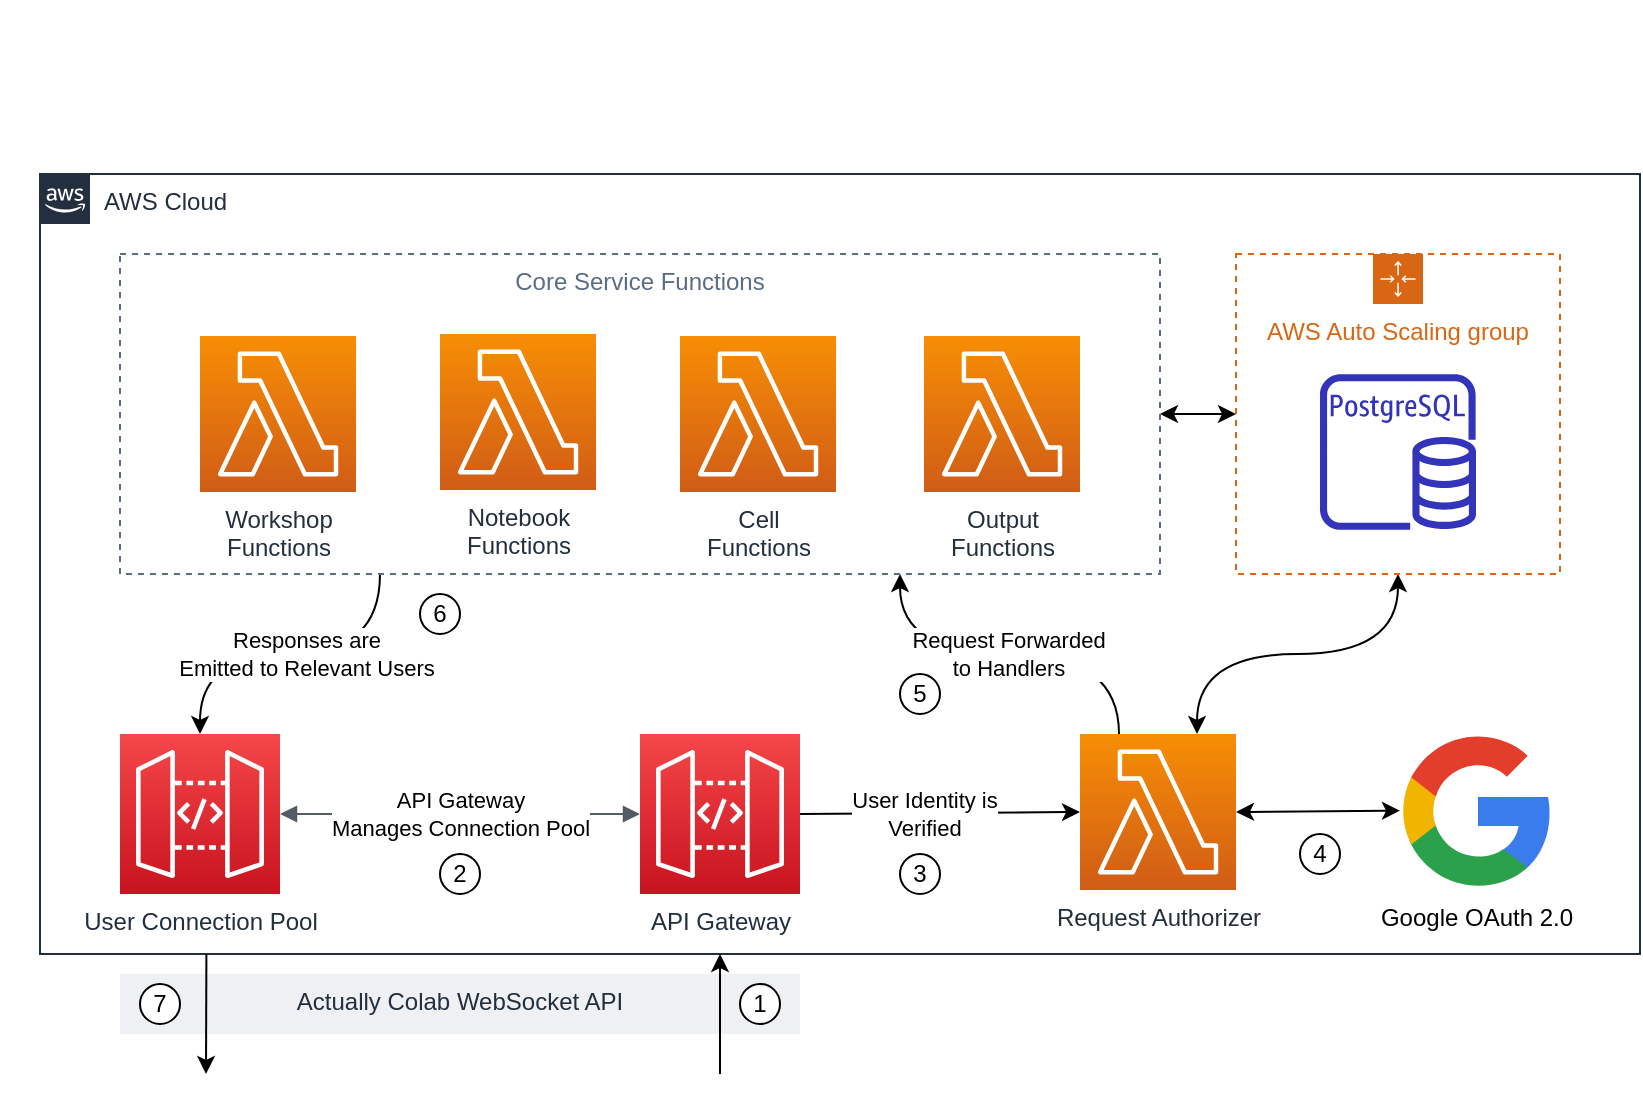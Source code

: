 <mxfile version="14.5.10" type="device"><diagram id="cEhZISB68_TKUA8c-FyD" name="Page-1"><mxGraphModel dx="1466" dy="1129" grid="1" gridSize="10" guides="1" tooltips="1" connect="1" arrows="1" fold="1" page="1" pageScale="1" pageWidth="850" pageHeight="1100" math="0" shadow="0"><root><mxCell id="0"/><mxCell id="1" parent="0"/><mxCell id="YKv9HXyOsHswXCRgcZxs-1" value="AWS Cloud" style="points=[[0,0],[0.25,0],[0.5,0],[0.75,0],[1,0],[1,0.25],[1,0.5],[1,0.75],[1,1],[0.75,1],[0.5,1],[0.25,1],[0,1],[0,0.75],[0,0.5],[0,0.25]];outlineConnect=0;gradientColor=none;html=1;whiteSpace=wrap;fontSize=12;fontStyle=0;shape=mxgraph.aws4.group;grIcon=mxgraph.aws4.group_aws_cloud_alt;strokeColor=#232F3E;fillColor=none;verticalAlign=top;align=left;spacingLeft=30;fontColor=#232F3E;dashed=0;" vertex="1" parent="1"><mxGeometry x="26" y="120" width="800" height="390" as="geometry"/></mxCell><mxCell id="YKv9HXyOsHswXCRgcZxs-2" value="API Gateway" style="points=[[0,0,0],[0.25,0,0],[0.5,0,0],[0.75,0,0],[1,0,0],[0,1,0],[0.25,1,0],[0.5,1,0],[0.75,1,0],[1,1,0],[0,0.25,0],[0,0.5,0],[0,0.75,0],[1,0.25,0],[1,0.5,0],[1,0.75,0]];outlineConnect=0;fontColor=#232F3E;gradientColor=#F54749;gradientDirection=north;fillColor=#C7131F;strokeColor=#ffffff;dashed=0;verticalLabelPosition=bottom;verticalAlign=top;align=center;html=1;fontSize=12;fontStyle=0;aspect=fixed;shape=mxgraph.aws4.resourceIcon;resIcon=mxgraph.aws4.api_gateway;" vertex="1" parent="1"><mxGeometry x="326" y="400" width="80" height="80" as="geometry"/></mxCell><mxCell id="YKv9HXyOsHswXCRgcZxs-25" style="edgeStyle=orthogonalEdgeStyle;rounded=0;orthogonalLoop=1;jettySize=auto;html=1;exitX=0.25;exitY=0;exitDx=0;exitDy=0;exitPerimeter=0;entryX=0.75;entryY=1;entryDx=0;entryDy=0;curved=1;" edge="1" parent="1" source="YKv9HXyOsHswXCRgcZxs-7" target="YKv9HXyOsHswXCRgcZxs-9"><mxGeometry relative="1" as="geometry"/></mxCell><mxCell id="YKv9HXyOsHswXCRgcZxs-53" value="Request Forwarded&lt;br&gt;to Handlers" style="edgeLabel;html=1;align=center;verticalAlign=middle;resizable=0;points=[];" vertex="1" connectable="0" parent="YKv9HXyOsHswXCRgcZxs-25"><mxGeometry x="0.008" relative="1" as="geometry"><mxPoint as="offset"/></mxGeometry></mxCell><mxCell id="YKv9HXyOsHswXCRgcZxs-7" value="Request Authorizer" style="points=[[0,0,0],[0.25,0,0],[0.5,0,0],[0.75,0,0],[1,0,0],[0,1,0],[0.25,1,0],[0.5,1,0],[0.75,1,0],[1,1,0],[0,0.25,0],[0,0.5,0],[0,0.75,0],[1,0.25,0],[1,0.5,0],[1,0.75,0]];outlineConnect=0;fontColor=#232F3E;gradientColor=#F78E04;gradientDirection=north;fillColor=#D05C17;strokeColor=#ffffff;dashed=0;verticalLabelPosition=bottom;verticalAlign=top;align=center;html=1;fontSize=12;fontStyle=0;aspect=fixed;shape=mxgraph.aws4.resourceIcon;resIcon=mxgraph.aws4.lambda;" vertex="1" parent="1"><mxGeometry x="546" y="400" width="78" height="78" as="geometry"/></mxCell><mxCell id="YKv9HXyOsHswXCRgcZxs-8" value="" style="endArrow=classic;html=1;exitX=1;exitY=0.5;exitDx=0;exitDy=0;exitPerimeter=0;entryX=0;entryY=0.5;entryDx=0;entryDy=0;entryPerimeter=0;" edge="1" parent="1" source="YKv9HXyOsHswXCRgcZxs-2" target="YKv9HXyOsHswXCRgcZxs-7"><mxGeometry width="50" height="50" relative="1" as="geometry"><mxPoint x="476" y="480" as="sourcePoint"/><mxPoint x="526" y="430" as="targetPoint"/></mxGeometry></mxCell><mxCell id="YKv9HXyOsHswXCRgcZxs-50" value="User Identity is&lt;br&gt;Verified" style="edgeLabel;html=1;align=center;verticalAlign=middle;resizable=0;points=[];" vertex="1" connectable="0" parent="YKv9HXyOsHswXCRgcZxs-8"><mxGeometry x="0.267" y="1" relative="1" as="geometry"><mxPoint x="-27" y="1" as="offset"/></mxGeometry></mxCell><mxCell id="YKv9HXyOsHswXCRgcZxs-26" style="edgeStyle=orthogonalEdgeStyle;rounded=0;orthogonalLoop=1;jettySize=auto;html=1;exitX=0.25;exitY=1;exitDx=0;exitDy=0;curved=1;entryX=0.5;entryY=0;entryDx=0;entryDy=0;entryPerimeter=0;" edge="1" parent="1" source="YKv9HXyOsHswXCRgcZxs-9" target="YKv9HXyOsHswXCRgcZxs-46"><mxGeometry relative="1" as="geometry"><mxPoint x="196" y="399" as="targetPoint"/></mxGeometry></mxCell><mxCell id="YKv9HXyOsHswXCRgcZxs-54" value="Responses are&lt;br&gt;Emitted to Relevant Users" style="edgeLabel;html=1;align=center;verticalAlign=middle;resizable=0;points=[];" vertex="1" connectable="0" parent="YKv9HXyOsHswXCRgcZxs-26"><mxGeometry x="-0.094" relative="1" as="geometry"><mxPoint as="offset"/></mxGeometry></mxCell><mxCell id="YKv9HXyOsHswXCRgcZxs-19" value="Google OAuth 2.0" style="dashed=0;outlineConnect=0;html=1;align=center;labelPosition=center;verticalLabelPosition=bottom;verticalAlign=top;shape=mxgraph.weblogos.google" vertex="1" parent="1"><mxGeometry x="706" y="398" width="75.16" height="80" as="geometry"/></mxCell><mxCell id="YKv9HXyOsHswXCRgcZxs-20" value="" style="endArrow=classic;startArrow=classic;html=1;entryX=1;entryY=0.5;entryDx=0;entryDy=0;entryPerimeter=0;" edge="1" parent="1" source="YKv9HXyOsHswXCRgcZxs-19" target="YKv9HXyOsHswXCRgcZxs-7"><mxGeometry width="50" height="50" relative="1" as="geometry"><mxPoint x="386" y="600" as="sourcePoint"/><mxPoint x="436" y="550" as="targetPoint"/></mxGeometry></mxCell><mxCell id="YKv9HXyOsHswXCRgcZxs-35" value="" style="endArrow=classic;startArrow=classic;html=1;exitX=0.75;exitY=0;exitDx=0;exitDy=0;exitPerimeter=0;edgeStyle=orthogonalEdgeStyle;curved=1;entryX=0.5;entryY=1;entryDx=0;entryDy=0;" edge="1" parent="1" source="YKv9HXyOsHswXCRgcZxs-7" target="YKv9HXyOsHswXCRgcZxs-40"><mxGeometry width="50" height="50" relative="1" as="geometry"><mxPoint x="386" y="600" as="sourcePoint"/><mxPoint x="705" y="240" as="targetPoint"/></mxGeometry></mxCell><mxCell id="YKv9HXyOsHswXCRgcZxs-41" value="" style="endArrow=classic;startArrow=classic;html=1;entryX=0;entryY=0.5;entryDx=0;entryDy=0;exitX=1;exitY=0.5;exitDx=0;exitDy=0;" edge="1" parent="1" source="YKv9HXyOsHswXCRgcZxs-9" target="YKv9HXyOsHswXCRgcZxs-40"><mxGeometry width="50" height="50" relative="1" as="geometry"><mxPoint x="386" y="600" as="sourcePoint"/><mxPoint x="436" y="550" as="targetPoint"/></mxGeometry></mxCell><mxCell id="YKv9HXyOsHswXCRgcZxs-43" value="" style="html=1;endArrow=block;elbow=vertical;startArrow=block;startFill=1;endFill=1;strokeColor=#545B64;rounded=0;entryX=0;entryY=0.5;entryDx=0;entryDy=0;entryPerimeter=0;exitX=1;exitY=0.5;exitDx=0;exitDy=0;exitPerimeter=0;" edge="1" parent="1" source="YKv9HXyOsHswXCRgcZxs-46" target="YKv9HXyOsHswXCRgcZxs-2"><mxGeometry width="100" relative="1" as="geometry"><mxPoint x="235.923" y="439.266" as="sourcePoint"/><mxPoint x="326" y="439" as="targetPoint"/></mxGeometry></mxCell><mxCell id="YKv9HXyOsHswXCRgcZxs-51" value="API Gateway&lt;br&gt;Manages Connection Pool" style="edgeLabel;html=1;align=center;verticalAlign=middle;resizable=0;points=[];" vertex="1" connectable="0" parent="YKv9HXyOsHswXCRgcZxs-43"><mxGeometry x="-0.183" relative="1" as="geometry"><mxPoint x="16" as="offset"/></mxGeometry></mxCell><mxCell id="YKv9HXyOsHswXCRgcZxs-44" value="" style="group" vertex="1" connectable="0" parent="1"><mxGeometry x="624" y="160" width="162" height="160" as="geometry"/></mxCell><mxCell id="YKv9HXyOsHswXCRgcZxs-40" value="AWS Auto Scaling group" style="points=[[0,0],[0.25,0],[0.5,0],[0.75,0],[1,0],[1,0.25],[1,0.5],[1,0.75],[1,1],[0.75,1],[0.5,1],[0.25,1],[0,1],[0,0.75],[0,0.5],[0,0.25]];outlineConnect=0;gradientColor=none;html=1;whiteSpace=wrap;fontSize=12;fontStyle=0;shape=mxgraph.aws4.groupCenter;grIcon=mxgraph.aws4.group_auto_scaling_group;grStroke=1;strokeColor=#D86613;fillColor=none;verticalAlign=top;align=center;fontColor=#D86613;dashed=1;spacingTop=25;" vertex="1" parent="YKv9HXyOsHswXCRgcZxs-44"><mxGeometry width="162" height="160" as="geometry"/></mxCell><mxCell id="YKv9HXyOsHswXCRgcZxs-42" value="" style="outlineConnect=0;fontColor=#232F3E;gradientColor=none;fillColor=#3334B9;strokeColor=none;dashed=0;verticalLabelPosition=bottom;verticalAlign=top;align=center;html=1;fontSize=12;fontStyle=0;aspect=fixed;pointerEvents=1;shape=mxgraph.aws4.rds_postgresql_instance;" vertex="1" parent="YKv9HXyOsHswXCRgcZxs-44"><mxGeometry x="42" y="60" width="78" height="78" as="geometry"/></mxCell><mxCell id="YKv9HXyOsHswXCRgcZxs-45" value="" style="group" vertex="1" connectable="0" parent="1"><mxGeometry x="66" y="160" width="520" height="160" as="geometry"/></mxCell><mxCell id="YKv9HXyOsHswXCRgcZxs-9" value="Core Service Functions" style="fillColor=none;strokeColor=#5A6C86;dashed=1;verticalAlign=top;fontStyle=0;fontColor=#5A6C86;" vertex="1" parent="YKv9HXyOsHswXCRgcZxs-45"><mxGeometry width="520" height="160" as="geometry"/></mxCell><mxCell id="YKv9HXyOsHswXCRgcZxs-10" value="Workshop&lt;br&gt;Functions" style="points=[[0,0,0],[0.25,0,0],[0.5,0,0],[0.75,0,0],[1,0,0],[0,1,0],[0.25,1,0],[0.5,1,0],[0.75,1,0],[1,1,0],[0,0.25,0],[0,0.5,0],[0,0.75,0],[1,0.25,0],[1,0.5,0],[1,0.75,0]];outlineConnect=0;fontColor=#232F3E;gradientColor=#F78E04;gradientDirection=north;fillColor=#D05C17;strokeColor=#ffffff;dashed=0;verticalLabelPosition=bottom;verticalAlign=top;align=center;html=1;fontSize=12;fontStyle=0;aspect=fixed;shape=mxgraph.aws4.resourceIcon;resIcon=mxgraph.aws4.lambda;" vertex="1" parent="YKv9HXyOsHswXCRgcZxs-45"><mxGeometry x="40" y="41" width="78" height="78" as="geometry"/></mxCell><mxCell id="YKv9HXyOsHswXCRgcZxs-11" value="Notebook &lt;br&gt;Functions" style="points=[[0,0,0],[0.25,0,0],[0.5,0,0],[0.75,0,0],[1,0,0],[0,1,0],[0.25,1,0],[0.5,1,0],[0.75,1,0],[1,1,0],[0,0.25,0],[0,0.5,0],[0,0.75,0],[1,0.25,0],[1,0.5,0],[1,0.75,0]];outlineConnect=0;fontColor=#232F3E;gradientColor=#F78E04;gradientDirection=north;fillColor=#D05C17;strokeColor=#ffffff;dashed=0;verticalLabelPosition=bottom;verticalAlign=top;align=center;html=1;fontSize=12;fontStyle=0;aspect=fixed;shape=mxgraph.aws4.resourceIcon;resIcon=mxgraph.aws4.lambda;" vertex="1" parent="YKv9HXyOsHswXCRgcZxs-45"><mxGeometry x="160" y="40" width="78" height="78" as="geometry"/></mxCell><mxCell id="YKv9HXyOsHswXCRgcZxs-12" value="Cell&lt;br&gt;Functions" style="points=[[0,0,0],[0.25,0,0],[0.5,0,0],[0.75,0,0],[1,0,0],[0,1,0],[0.25,1,0],[0.5,1,0],[0.75,1,0],[1,1,0],[0,0.25,0],[0,0.5,0],[0,0.75,0],[1,0.25,0],[1,0.5,0],[1,0.75,0]];outlineConnect=0;fontColor=#232F3E;gradientColor=#F78E04;gradientDirection=north;fillColor=#D05C17;strokeColor=#ffffff;dashed=0;verticalLabelPosition=bottom;verticalAlign=top;align=center;html=1;fontSize=12;fontStyle=0;aspect=fixed;shape=mxgraph.aws4.resourceIcon;resIcon=mxgraph.aws4.lambda;" vertex="1" parent="YKv9HXyOsHswXCRgcZxs-45"><mxGeometry x="280" y="41" width="78" height="78" as="geometry"/></mxCell><mxCell id="YKv9HXyOsHswXCRgcZxs-18" value="Output&lt;br&gt;Functions" style="points=[[0,0,0],[0.25,0,0],[0.5,0,0],[0.75,0,0],[1,0,0],[0,1,0],[0.25,1,0],[0.5,1,0],[0.75,1,0],[1,1,0],[0,0.25,0],[0,0.5,0],[0,0.75,0],[1,0.25,0],[1,0.5,0],[1,0.75,0]];outlineConnect=0;fontColor=#232F3E;gradientColor=#F78E04;gradientDirection=north;fillColor=#D05C17;strokeColor=#ffffff;dashed=0;verticalLabelPosition=bottom;verticalAlign=top;align=center;html=1;fontSize=12;fontStyle=0;aspect=fixed;shape=mxgraph.aws4.resourceIcon;resIcon=mxgraph.aws4.lambda;" vertex="1" parent="YKv9HXyOsHswXCRgcZxs-45"><mxGeometry x="402" y="41" width="78" height="78" as="geometry"/></mxCell><mxCell id="YKv9HXyOsHswXCRgcZxs-46" value="User Connection Pool" style="points=[[0,0,0],[0.25,0,0],[0.5,0,0],[0.75,0,0],[1,0,0],[0,1,0],[0.25,1,0],[0.5,1,0],[0.75,1,0],[1,1,0],[0,0.25,0],[0,0.5,0],[0,0.75,0],[1,0.25,0],[1,0.5,0],[1,0.75,0]];outlineConnect=0;fontColor=#232F3E;gradientColor=#F54749;gradientDirection=north;fillColor=#C7131F;strokeColor=#ffffff;dashed=0;verticalLabelPosition=bottom;verticalAlign=top;align=center;html=1;fontSize=12;fontStyle=0;aspect=fixed;shape=mxgraph.aws4.resourceIcon;resIcon=mxgraph.aws4.api_gateway;" vertex="1" parent="1"><mxGeometry x="66" y="400" width="80" height="80" as="geometry"/></mxCell><mxCell id="YKv9HXyOsHswXCRgcZxs-49" value="Actually Colab WebSocket API" style="fillColor=#EFF0F3;strokeColor=none;dashed=0;verticalAlign=top;fontStyle=0;fontColor=#232F3D;" vertex="1" parent="1"><mxGeometry x="66" y="520" width="340" height="30" as="geometry"/></mxCell><mxCell id="YKv9HXyOsHswXCRgcZxs-55" value="" style="shape=image;verticalLabelPosition=bottom;labelBackgroundColor=#ffffff;verticalAlign=top;aspect=fixed;imageAspect=0;image=https://raw.githubusercontent.com/actually-colab/desktop/master/.readme/img/header.png;" vertex="1" parent="1"><mxGeometry x="6" y="33" width="520" height="87" as="geometry"/></mxCell><mxCell id="YKv9HXyOsHswXCRgcZxs-59" value="" style="endArrow=classic;html=1;" edge="1" parent="1"><mxGeometry width="50" height="50" relative="1" as="geometry"><mxPoint x="366" y="570" as="sourcePoint"/><mxPoint x="366" y="510" as="targetPoint"/></mxGeometry></mxCell><mxCell id="YKv9HXyOsHswXCRgcZxs-60" value="" style="endArrow=classic;html=1;exitX=0.104;exitY=1;exitDx=0;exitDy=0;exitPerimeter=0;" edge="1" parent="1" source="YKv9HXyOsHswXCRgcZxs-1"><mxGeometry width="50" height="50" relative="1" as="geometry"><mxPoint x="81" y="620" as="sourcePoint"/><mxPoint x="109" y="570" as="targetPoint"/></mxGeometry></mxCell><mxCell id="YKv9HXyOsHswXCRgcZxs-61" value="1" style="ellipse;whiteSpace=wrap;html=1;aspect=fixed;" vertex="1" parent="1"><mxGeometry x="376" y="525" width="20" height="20" as="geometry"/></mxCell><mxCell id="YKv9HXyOsHswXCRgcZxs-62" value="3" style="ellipse;whiteSpace=wrap;html=1;aspect=fixed;" vertex="1" parent="1"><mxGeometry x="456" y="460" width="20" height="20" as="geometry"/></mxCell><mxCell id="YKv9HXyOsHswXCRgcZxs-63" value="4" style="ellipse;whiteSpace=wrap;html=1;aspect=fixed;" vertex="1" parent="1"><mxGeometry x="656" y="450" width="20" height="20" as="geometry"/></mxCell><mxCell id="YKv9HXyOsHswXCRgcZxs-64" value="5" style="ellipse;whiteSpace=wrap;html=1;aspect=fixed;" vertex="1" parent="1"><mxGeometry x="456" y="370" width="20" height="20" as="geometry"/></mxCell><mxCell id="YKv9HXyOsHswXCRgcZxs-68" value="6" style="ellipse;whiteSpace=wrap;html=1;aspect=fixed;" vertex="1" parent="1"><mxGeometry x="216" y="330" width="20" height="20" as="geometry"/></mxCell><mxCell id="YKv9HXyOsHswXCRgcZxs-69" value="2" style="ellipse;whiteSpace=wrap;html=1;aspect=fixed;" vertex="1" parent="1"><mxGeometry x="226" y="460" width="20" height="20" as="geometry"/></mxCell><mxCell id="YKv9HXyOsHswXCRgcZxs-70" value="7" style="ellipse;whiteSpace=wrap;html=1;aspect=fixed;" vertex="1" parent="1"><mxGeometry x="76" y="525" width="20" height="20" as="geometry"/></mxCell></root></mxGraphModel></diagram></mxfile>